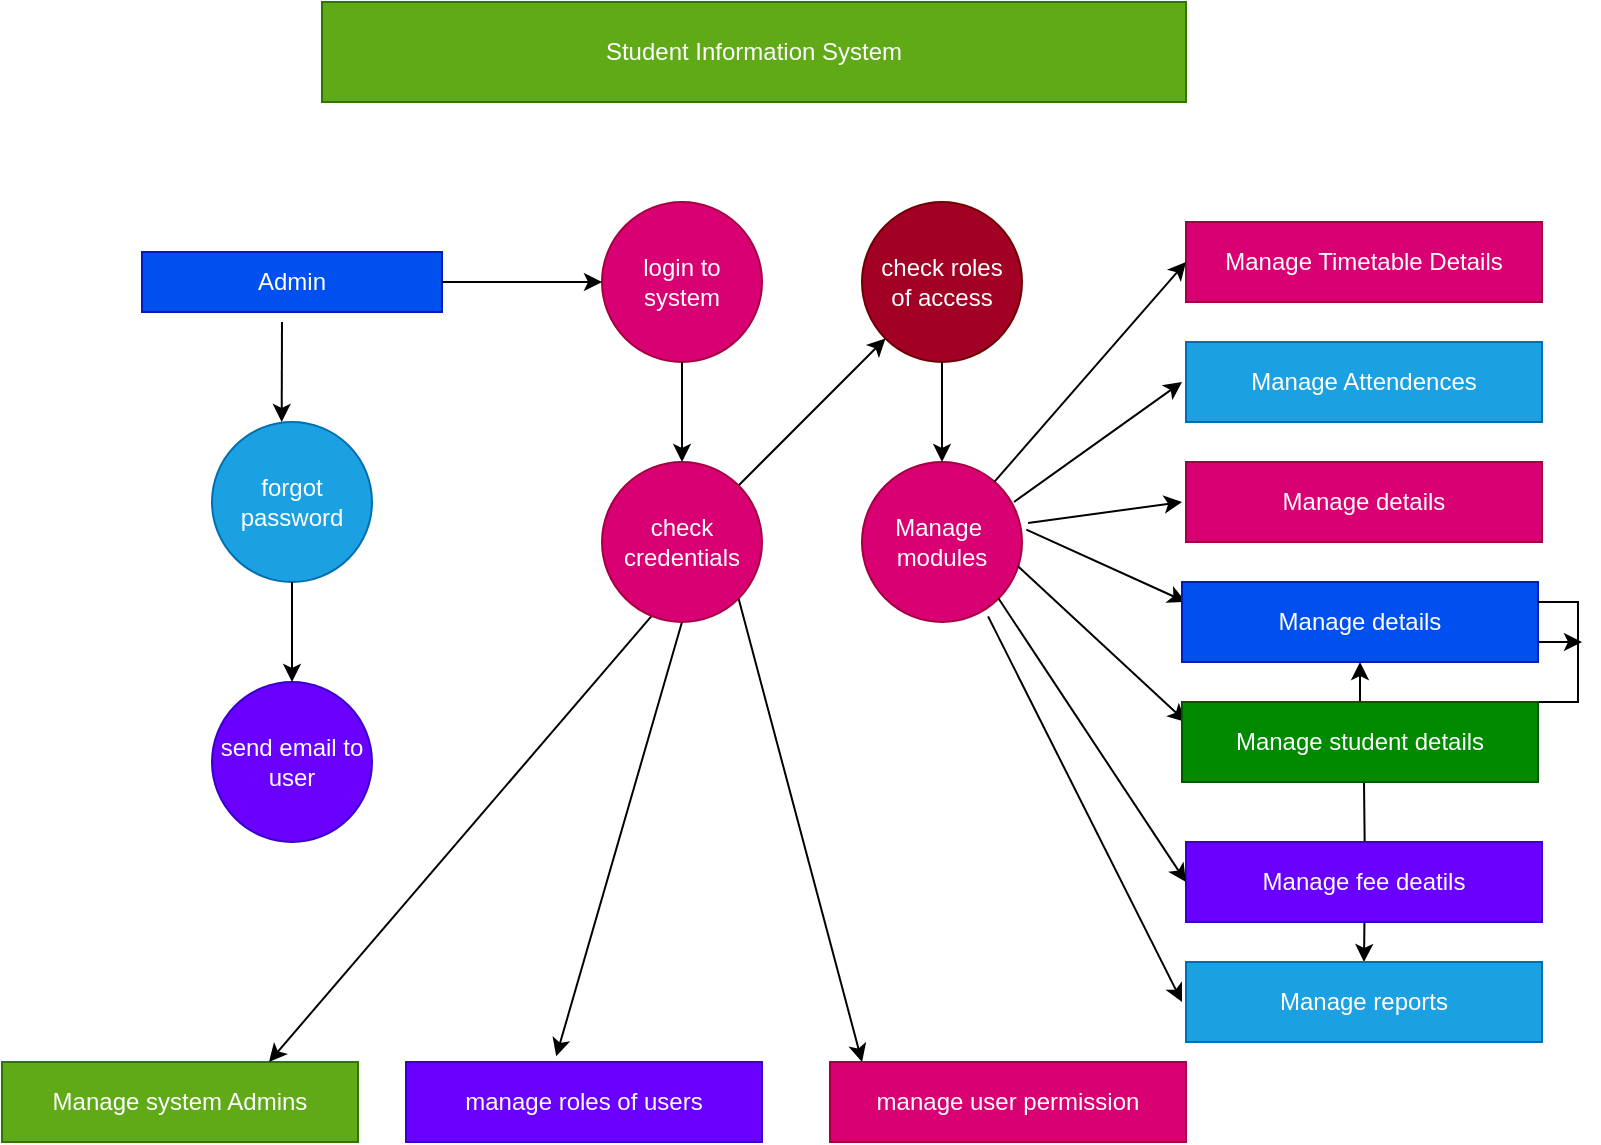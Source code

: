 <mxfile version="28.1.1">
  <diagram name="Page-1" id="WR1Ald4MIgd_ODExJey_">
    <mxGraphModel dx="2194" dy="1195" grid="1" gridSize="10" guides="1" tooltips="1" connect="1" arrows="1" fold="1" page="1" pageScale="1" pageWidth="827" pageHeight="1169" math="0" shadow="0">
      <root>
        <mxCell id="0" />
        <mxCell id="1" parent="0" />
        <mxCell id="cDUhBw_cX3cxNpGNWJYd-1" value="Student Information System" style="rounded=0;whiteSpace=wrap;html=1;fillColor=#60a917;fontColor=#ffffff;strokeColor=#2D7600;" vertex="1" parent="1">
          <mxGeometry x="180" y="50" width="432" height="50" as="geometry" />
        </mxCell>
        <mxCell id="cDUhBw_cX3cxNpGNWJYd-2" value="login to&lt;div&gt;system&lt;/div&gt;" style="ellipse;whiteSpace=wrap;html=1;aspect=fixed;fillColor=#d80073;fontColor=#ffffff;strokeColor=#A50040;" vertex="1" parent="1">
          <mxGeometry x="320" y="150" width="80" height="80" as="geometry" />
        </mxCell>
        <mxCell id="cDUhBw_cX3cxNpGNWJYd-3" value="check roles&lt;div&gt;of access&lt;/div&gt;" style="ellipse;whiteSpace=wrap;html=1;aspect=fixed;fillColor=#a20025;fontColor=#ffffff;strokeColor=#6F0000;" vertex="1" parent="1">
          <mxGeometry x="450" y="150" width="80" height="80" as="geometry" />
        </mxCell>
        <mxCell id="cDUhBw_cX3cxNpGNWJYd-5" value="Manage&amp;nbsp;&lt;div&gt;modules&lt;/div&gt;" style="ellipse;whiteSpace=wrap;html=1;aspect=fixed;fillColor=#d80073;fontColor=#ffffff;strokeColor=#A50040;" vertex="1" parent="1">
          <mxGeometry x="450" y="280" width="80" height="80" as="geometry" />
        </mxCell>
        <mxCell id="cDUhBw_cX3cxNpGNWJYd-6" value="Admin" style="rounded=0;whiteSpace=wrap;html=1;fillColor=#0050ef;fontColor=#ffffff;strokeColor=#001DBC;" vertex="1" parent="1">
          <mxGeometry x="90" y="175" width="150" height="30" as="geometry" />
        </mxCell>
        <mxCell id="cDUhBw_cX3cxNpGNWJYd-7" value="forgot password" style="ellipse;whiteSpace=wrap;html=1;aspect=fixed;fillColor=#1ba1e2;fontColor=#ffffff;strokeColor=#006EAF;" vertex="1" parent="1">
          <mxGeometry x="125" y="260" width="80" height="80" as="geometry" />
        </mxCell>
        <mxCell id="cDUhBw_cX3cxNpGNWJYd-8" value="send email to user" style="ellipse;whiteSpace=wrap;html=1;aspect=fixed;fillColor=#6a00ff;fontColor=#ffffff;strokeColor=#3700CC;" vertex="1" parent="1">
          <mxGeometry x="125" y="390" width="80" height="80" as="geometry" />
        </mxCell>
        <mxCell id="cDUhBw_cX3cxNpGNWJYd-10" value="Manage Timetable Details" style="rounded=0;whiteSpace=wrap;html=1;fillColor=#d80073;fontColor=#ffffff;strokeColor=#A50040;" vertex="1" parent="1">
          <mxGeometry x="612" y="160" width="178" height="40" as="geometry" />
        </mxCell>
        <mxCell id="cDUhBw_cX3cxNpGNWJYd-11" value="Manage Attendences" style="rounded=0;whiteSpace=wrap;html=1;fillColor=#1ba1e2;fontColor=#ffffff;strokeColor=#006EAF;" vertex="1" parent="1">
          <mxGeometry x="612" y="220" width="178" height="40" as="geometry" />
        </mxCell>
        <mxCell id="cDUhBw_cX3cxNpGNWJYd-12" value="Manage details" style="rounded=0;whiteSpace=wrap;html=1;fillColor=#d80073;fontColor=#ffffff;strokeColor=#A50040;" vertex="1" parent="1">
          <mxGeometry x="612" y="280" width="178" height="40" as="geometry" />
        </mxCell>
        <mxCell id="cDUhBw_cX3cxNpGNWJYd-38" value="" style="edgeStyle=orthogonalEdgeStyle;rounded=0;orthogonalLoop=1;jettySize=auto;html=1;" edge="1" parent="1" target="cDUhBw_cX3cxNpGNWJYd-16">
          <mxGeometry relative="1" as="geometry">
            <mxPoint x="701" y="440" as="sourcePoint" />
          </mxGeometry>
        </mxCell>
        <mxCell id="cDUhBw_cX3cxNpGNWJYd-15" value="Manage fee deatils" style="rounded=0;whiteSpace=wrap;html=1;fillColor=#6a00ff;fontColor=#ffffff;strokeColor=#3700CC;" vertex="1" parent="1">
          <mxGeometry x="612" y="470" width="178" height="40" as="geometry" />
        </mxCell>
        <mxCell id="cDUhBw_cX3cxNpGNWJYd-16" value="Manage reports" style="rounded=0;whiteSpace=wrap;html=1;fillColor=#1ba1e2;fontColor=#ffffff;strokeColor=#006EAF;" vertex="1" parent="1">
          <mxGeometry x="612" y="530" width="178" height="40" as="geometry" />
        </mxCell>
        <mxCell id="cDUhBw_cX3cxNpGNWJYd-17" value="Manage system Admins" style="rounded=0;whiteSpace=wrap;html=1;fillColor=#60a917;fontColor=#ffffff;strokeColor=#2D7600;" vertex="1" parent="1">
          <mxGeometry x="20" y="580" width="178" height="40" as="geometry" />
        </mxCell>
        <mxCell id="cDUhBw_cX3cxNpGNWJYd-18" value="manage roles of users" style="rounded=0;whiteSpace=wrap;html=1;fillColor=#6a00ff;fontColor=#ffffff;strokeColor=#3700CC;" vertex="1" parent="1">
          <mxGeometry x="222" y="580" width="178" height="40" as="geometry" />
        </mxCell>
        <mxCell id="cDUhBw_cX3cxNpGNWJYd-19" value="manage user permission" style="rounded=0;whiteSpace=wrap;html=1;fillColor=#d80073;fontColor=#ffffff;strokeColor=#A50040;" vertex="1" parent="1">
          <mxGeometry x="434" y="580" width="178" height="40" as="geometry" />
        </mxCell>
        <mxCell id="cDUhBw_cX3cxNpGNWJYd-20" value="" style="endArrow=classic;html=1;rounded=0;entryX=0.371;entryY=0.048;entryDx=0;entryDy=0;entryPerimeter=0;" edge="1" parent="1">
          <mxGeometry width="50" height="50" relative="1" as="geometry">
            <mxPoint x="160" y="210" as="sourcePoint" />
            <mxPoint x="159.84" y="260.0" as="targetPoint" />
          </mxGeometry>
        </mxCell>
        <mxCell id="cDUhBw_cX3cxNpGNWJYd-22" value="" style="endArrow=classic;html=1;rounded=0;entryX=0.5;entryY=0;entryDx=0;entryDy=0;exitX=0.5;exitY=1;exitDx=0;exitDy=0;" edge="1" parent="1" source="cDUhBw_cX3cxNpGNWJYd-7" target="cDUhBw_cX3cxNpGNWJYd-8">
          <mxGeometry width="50" height="50" relative="1" as="geometry">
            <mxPoint x="165" y="350" as="sourcePoint" />
            <mxPoint x="169.84" y="270.0" as="targetPoint" />
          </mxGeometry>
        </mxCell>
        <mxCell id="cDUhBw_cX3cxNpGNWJYd-23" value="" style="endArrow=classic;html=1;rounded=0;exitX=1;exitY=0.5;exitDx=0;exitDy=0;entryX=0;entryY=0.5;entryDx=0;entryDy=0;" edge="1" parent="1" source="cDUhBw_cX3cxNpGNWJYd-6" target="cDUhBw_cX3cxNpGNWJYd-2">
          <mxGeometry width="50" height="50" relative="1" as="geometry">
            <mxPoint x="260" y="400" as="sourcePoint" />
            <mxPoint x="310" y="350" as="targetPoint" />
          </mxGeometry>
        </mxCell>
        <mxCell id="cDUhBw_cX3cxNpGNWJYd-24" value="" style="endArrow=classic;html=1;rounded=0;exitX=0.5;exitY=1;exitDx=0;exitDy=0;entryX=0.5;entryY=0;entryDx=0;entryDy=0;" edge="1" parent="1" source="cDUhBw_cX3cxNpGNWJYd-2">
          <mxGeometry width="50" height="50" relative="1" as="geometry">
            <mxPoint x="330" y="400" as="sourcePoint" />
            <mxPoint x="360" y="280" as="targetPoint" />
          </mxGeometry>
        </mxCell>
        <mxCell id="cDUhBw_cX3cxNpGNWJYd-25" value="" style="endArrow=classic;html=1;rounded=0;" edge="1" parent="1" target="cDUhBw_cX3cxNpGNWJYd-3">
          <mxGeometry width="50" height="50" relative="1" as="geometry">
            <mxPoint x="388.284" y="291.716" as="sourcePoint" />
            <mxPoint x="450" y="350" as="targetPoint" />
          </mxGeometry>
        </mxCell>
        <mxCell id="cDUhBw_cX3cxNpGNWJYd-26" value="" style="endArrow=classic;html=1;rounded=0;exitX=0.5;exitY=1;exitDx=0;exitDy=0;entryX=0.5;entryY=0;entryDx=0;entryDy=0;" edge="1" parent="1" source="cDUhBw_cX3cxNpGNWJYd-3" target="cDUhBw_cX3cxNpGNWJYd-5">
          <mxGeometry width="50" height="50" relative="1" as="geometry">
            <mxPoint x="400" y="460" as="sourcePoint" />
            <mxPoint x="450" y="410" as="targetPoint" />
          </mxGeometry>
        </mxCell>
        <mxCell id="cDUhBw_cX3cxNpGNWJYd-27" value="" style="endArrow=classic;html=1;rounded=0;exitX=0.308;exitY=0.965;exitDx=0;exitDy=0;exitPerimeter=0;entryX=0.75;entryY=0;entryDx=0;entryDy=0;" edge="1" parent="1" target="cDUhBw_cX3cxNpGNWJYd-17">
          <mxGeometry width="50" height="50" relative="1" as="geometry">
            <mxPoint x="344.64" y="357.2" as="sourcePoint" />
            <mxPoint x="340" y="540" as="targetPoint" />
          </mxGeometry>
        </mxCell>
        <mxCell id="cDUhBw_cX3cxNpGNWJYd-28" value="" style="endArrow=classic;html=1;rounded=0;exitX=0.5;exitY=1;exitDx=0;exitDy=0;entryX=0.422;entryY=-0.071;entryDx=0;entryDy=0;entryPerimeter=0;" edge="1" parent="1" target="cDUhBw_cX3cxNpGNWJYd-18">
          <mxGeometry width="50" height="50" relative="1" as="geometry">
            <mxPoint x="360" y="360" as="sourcePoint" />
            <mxPoint x="300" y="560" as="targetPoint" />
          </mxGeometry>
        </mxCell>
        <mxCell id="cDUhBw_cX3cxNpGNWJYd-29" value="" style="endArrow=classic;html=1;rounded=0;entryX=0.09;entryY=0;entryDx=0;entryDy=0;entryPerimeter=0;exitX=1;exitY=1;exitDx=0;exitDy=0;" edge="1" parent="1" target="cDUhBw_cX3cxNpGNWJYd-19">
          <mxGeometry width="50" height="50" relative="1" as="geometry">
            <mxPoint x="388.284" y="348.284" as="sourcePoint" />
            <mxPoint x="370" y="410" as="targetPoint" />
          </mxGeometry>
        </mxCell>
        <mxCell id="cDUhBw_cX3cxNpGNWJYd-30" value="" style="endArrow=classic;html=1;rounded=0;entryX=0;entryY=0.5;entryDx=0;entryDy=0;" edge="1" parent="1" source="cDUhBw_cX3cxNpGNWJYd-5" target="cDUhBw_cX3cxNpGNWJYd-10">
          <mxGeometry width="50" height="50" relative="1" as="geometry">
            <mxPoint x="610" y="170" as="sourcePoint" />
            <mxPoint x="550" y="230" as="targetPoint" />
          </mxGeometry>
        </mxCell>
        <mxCell id="cDUhBw_cX3cxNpGNWJYd-31" value="" style="endArrow=classic;html=1;rounded=0;" edge="1" parent="1">
          <mxGeometry width="50" height="50" relative="1" as="geometry">
            <mxPoint x="526" y="300" as="sourcePoint" />
            <mxPoint x="610" y="240" as="targetPoint" />
          </mxGeometry>
        </mxCell>
        <mxCell id="cDUhBw_cX3cxNpGNWJYd-33" value="" style="endArrow=classic;html=1;rounded=0;exitX=1.038;exitY=0.381;exitDx=0;exitDy=0;exitPerimeter=0;" edge="1" parent="1" source="cDUhBw_cX3cxNpGNWJYd-5">
          <mxGeometry width="50" height="50" relative="1" as="geometry">
            <mxPoint x="536" y="310" as="sourcePoint" />
            <mxPoint x="610" y="300" as="targetPoint" />
          </mxGeometry>
        </mxCell>
        <mxCell id="cDUhBw_cX3cxNpGNWJYd-34" value="" style="endArrow=classic;html=1;rounded=0;entryX=0;entryY=0.25;entryDx=0;entryDy=0;exitX=1.027;exitY=0.423;exitDx=0;exitDy=0;exitPerimeter=0;" edge="1" parent="1" source="cDUhBw_cX3cxNpGNWJYd-5">
          <mxGeometry width="50" height="50" relative="1" as="geometry">
            <mxPoint x="540" y="320" as="sourcePoint" />
            <mxPoint x="612" y="350" as="targetPoint" />
          </mxGeometry>
        </mxCell>
        <mxCell id="cDUhBw_cX3cxNpGNWJYd-35" value="" style="endArrow=classic;html=1;rounded=0;entryX=0;entryY=0.25;entryDx=0;entryDy=0;exitX=0.975;exitY=0.652;exitDx=0;exitDy=0;exitPerimeter=0;" edge="1" parent="1" source="cDUhBw_cX3cxNpGNWJYd-5">
          <mxGeometry width="50" height="50" relative="1" as="geometry">
            <mxPoint x="542" y="324" as="sourcePoint" />
            <mxPoint x="612" y="410" as="targetPoint" />
          </mxGeometry>
        </mxCell>
        <mxCell id="cDUhBw_cX3cxNpGNWJYd-36" value="" style="endArrow=classic;html=1;rounded=0;entryX=0;entryY=0.5;entryDx=0;entryDy=0;exitX=1;exitY=1;exitDx=0;exitDy=0;" edge="1" parent="1" source="cDUhBw_cX3cxNpGNWJYd-5" target="cDUhBw_cX3cxNpGNWJYd-15">
          <mxGeometry width="50" height="50" relative="1" as="geometry">
            <mxPoint x="538" y="342" as="sourcePoint" />
            <mxPoint x="622" y="420" as="targetPoint" />
          </mxGeometry>
        </mxCell>
        <mxCell id="cDUhBw_cX3cxNpGNWJYd-37" value="" style="endArrow=classic;html=1;rounded=0;exitX=0.788;exitY=0.965;exitDx=0;exitDy=0;exitPerimeter=0;" edge="1" parent="1" source="cDUhBw_cX3cxNpGNWJYd-5">
          <mxGeometry width="50" height="50" relative="1" as="geometry">
            <mxPoint x="528" y="358" as="sourcePoint" />
            <mxPoint x="610" y="550" as="targetPoint" />
          </mxGeometry>
        </mxCell>
        <mxCell id="cDUhBw_cX3cxNpGNWJYd-41" style="edgeStyle=orthogonalEdgeStyle;rounded=0;orthogonalLoop=1;jettySize=auto;html=1;exitX=1;exitY=0.75;exitDx=0;exitDy=0;" edge="1" parent="1" source="cDUhBw_cX3cxNpGNWJYd-40">
          <mxGeometry relative="1" as="geometry">
            <mxPoint x="810" y="370.368" as="targetPoint" />
          </mxGeometry>
        </mxCell>
        <mxCell id="cDUhBw_cX3cxNpGNWJYd-40" value="Manage details" style="rounded=0;whiteSpace=wrap;html=1;fillColor=#0050ef;fontColor=#ffffff;strokeColor=#001DBC;" vertex="1" parent="1">
          <mxGeometry x="610" y="340" width="178" height="40" as="geometry" />
        </mxCell>
        <mxCell id="cDUhBw_cX3cxNpGNWJYd-42" style="edgeStyle=orthogonalEdgeStyle;rounded=0;orthogonalLoop=1;jettySize=auto;html=1;exitX=1;exitY=0.25;exitDx=0;exitDy=0;" edge="1" parent="1" source="cDUhBw_cX3cxNpGNWJYd-40" target="cDUhBw_cX3cxNpGNWJYd-40">
          <mxGeometry relative="1" as="geometry" />
        </mxCell>
        <mxCell id="cDUhBw_cX3cxNpGNWJYd-44" value="Manage student details" style="rounded=0;whiteSpace=wrap;html=1;fillColor=#008a00;fontColor=#ffffff;strokeColor=#005700;" vertex="1" parent="1">
          <mxGeometry x="610" y="400" width="178" height="40" as="geometry" />
        </mxCell>
        <mxCell id="cDUhBw_cX3cxNpGNWJYd-46" value="check&lt;div&gt;credentials&lt;/div&gt;" style="ellipse;whiteSpace=wrap;html=1;aspect=fixed;fillColor=#d80073;fontColor=#ffffff;strokeColor=#A50040;" vertex="1" parent="1">
          <mxGeometry x="320" y="280" width="80" height="80" as="geometry" />
        </mxCell>
      </root>
    </mxGraphModel>
  </diagram>
</mxfile>
